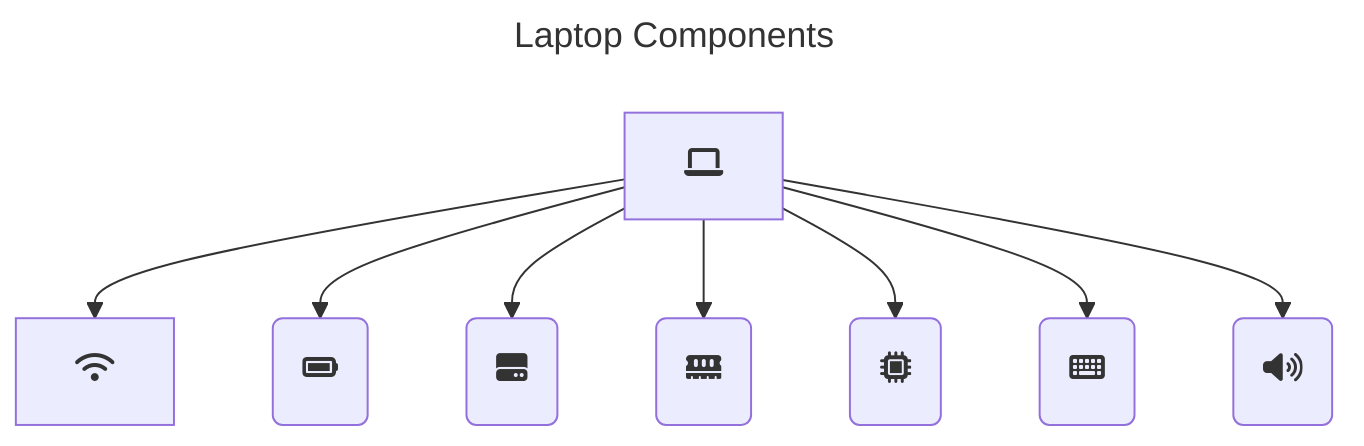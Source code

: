 ---
title: Laptop Components
---
flowchart TD
    laptop["fa:fa-laptop"]
    laptop-->wifi[fa:fa-wifi]
    laptop-->battery(fa:fa-battery)
    laptop-->hard_drive(fa:fa-hard-drive)
    laptop-->ram(fa:fa-memory)
    laptop-->cpu(fa:fa-microchip)
    laptop-->keyboard(fa:fa-keyboard)
    laptop-->speaker(fa:fa-volume-up)